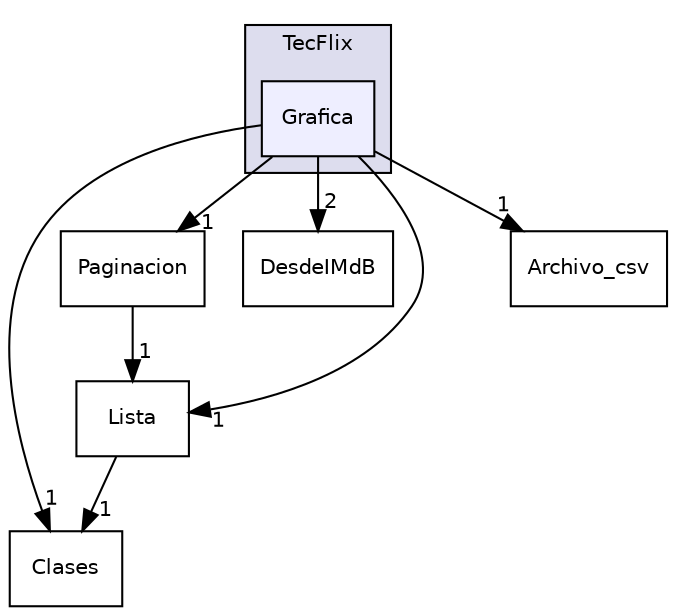 digraph "CLionProjects/TecFlix/Grafica" {
  compound=true
  node [ fontsize="10", fontname="Helvetica"];
  edge [ labelfontsize="10", labelfontname="Helvetica"];
  subgraph clusterdir_e6271542b5b9171f02bf46086c0dc39c {
    graph [ bgcolor="#ddddee", pencolor="black", label="TecFlix" fontname="Helvetica", fontsize="10", URL="dir_e6271542b5b9171f02bf46086c0dc39c.html"]
  dir_f4c64af2dd5dfda14c0c672256777c08 [shape=box, label="Grafica", style="filled", fillcolor="#eeeeff", pencolor="black", URL="dir_f4c64af2dd5dfda14c0c672256777c08.html"];
  }
  dir_f6b5739164d2d525caafc3dd5c3bb147 [shape=box label="Paginacion" URL="dir_f6b5739164d2d525caafc3dd5c3bb147.html"];
  dir_0cbfbed1e089dfe7e97ae5e130508a0f [shape=box label="Clases" URL="dir_0cbfbed1e089dfe7e97ae5e130508a0f.html"];
  dir_01fa2723fa42de828dc33bd84061fce5 [shape=box label="DesdeIMdB" URL="dir_01fa2723fa42de828dc33bd84061fce5.html"];
  dir_98b6ece2d7099668a6b0cef3cef9df79 [shape=box label="Lista" URL="dir_98b6ece2d7099668a6b0cef3cef9df79.html"];
  dir_f4b8ed4ce09fb6867ce597645188c2ee [shape=box label="Archivo_csv" URL="dir_f4b8ed4ce09fb6867ce597645188c2ee.html"];
  dir_f6b5739164d2d525caafc3dd5c3bb147->dir_98b6ece2d7099668a6b0cef3cef9df79 [headlabel="1", labeldistance=1.5 headhref="dir_000007_000006.html"];
  dir_f4c64af2dd5dfda14c0c672256777c08->dir_f6b5739164d2d525caafc3dd5c3bb147 [headlabel="1", labeldistance=1.5 headhref="dir_000005_000007.html"];
  dir_f4c64af2dd5dfda14c0c672256777c08->dir_0cbfbed1e089dfe7e97ae5e130508a0f [headlabel="1", labeldistance=1.5 headhref="dir_000005_000003.html"];
  dir_f4c64af2dd5dfda14c0c672256777c08->dir_01fa2723fa42de828dc33bd84061fce5 [headlabel="2", labeldistance=1.5 headhref="dir_000005_000004.html"];
  dir_f4c64af2dd5dfda14c0c672256777c08->dir_98b6ece2d7099668a6b0cef3cef9df79 [headlabel="1", labeldistance=1.5 headhref="dir_000005_000006.html"];
  dir_f4c64af2dd5dfda14c0c672256777c08->dir_f4b8ed4ce09fb6867ce597645188c2ee [headlabel="1", labeldistance=1.5 headhref="dir_000005_000002.html"];
  dir_98b6ece2d7099668a6b0cef3cef9df79->dir_0cbfbed1e089dfe7e97ae5e130508a0f [headlabel="1", labeldistance=1.5 headhref="dir_000006_000003.html"];
}
